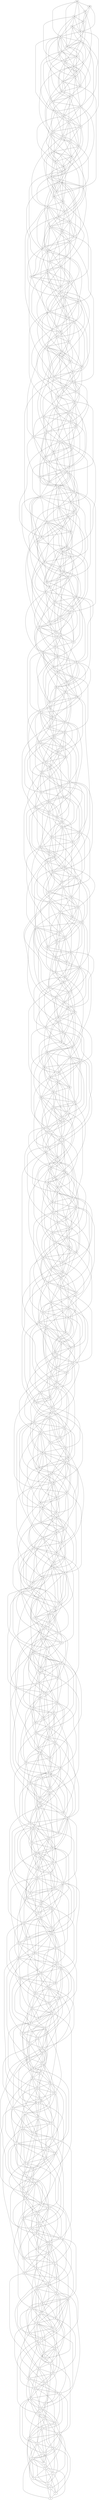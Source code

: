 graph X {
1 -- 0;
2 -- 0;
2 -- 1;
3 -- 2;
3 -- 0;
3 -- 1;
4 -- 2;
4 -- 3;
5 -- 1;
5 -- 4;
5 -- 3;
5 -- 2;
6 -- 5;
6 -- 3;
6 -- 4;
6 -- 1;
6 -- 0;
7 -- 6;
7 -- 5;
8 -- 6;
8 -- 0;
8 -- 7;
8 -- 2;
8 -- 3;
8 -- 4;
9 -- 5;
9 -- 8;
9 -- 7;
9 -- 6;
10 -- 9;
10 -- 2;
10 -- 3;
10 -- 8;
10 -- 5;
11 -- 9;
11 -- 4;
11 -- 10;
11 -- 7;
11 -- 8;
12 -- 11;
12 -- 8;
12 -- 6;
12 -- 4;
12 -- 7;
13 -- 10;
13 -- 11;
13 -- 12;
13 -- 9;
13 -- 5;
13 -- 6;
13 -- 8;
14 -- 9;
14 -- 12;
14 -- 7;
14 -- 13;
14 -- 11;
15 -- 10;
15 -- 12;
15 -- 13;
15 -- 14;
16 -- 12;
16 -- 14;
16 -- 10;
16 -- 15;
16 -- 1;
17 -- 11;
17 -- 15;
17 -- 10;
17 -- 14;
17 -- 16;
18 -- 12;
18 -- 15;
18 -- 16;
18 -- 13;
18 -- 17;
19 -- 18;
19 -- 16;
19 -- 17;
20 -- 11;
20 -- 9;
20 -- 19;
20 -- 16;
20 -- 17;
20 -- 18;
20 -- 14;
21 -- 15;
21 -- 14;
21 -- 20;
21 -- 19;
21 -- 13;
22 -- 20;
22 -- 18;
22 -- 21;
22 -- 15;
23 -- 16;
23 -- 21;
23 -- 22;
23 -- 20;
23 -- 17;
24 -- 23;
24 -- 21;
24 -- 20;
24 -- 22;
24 -- 18;
25 -- 22;
25 -- 24;
25 -- 23;
25 -- 19;
26 -- 20;
26 -- 23;
26 -- 24;
26 -- 22;
26 -- 25;
26 -- 19;
27 -- 19;
27 -- 25;
27 -- 26;
27 -- 13;
28 -- 27;
29 -- 26;
29 -- 24;
29 -- 27;
29 -- 28;
29 -- 25;
30 -- 29;
30 -- 26;
30 -- 27;
30 -- 28;
30 -- 21;
30 -- 25;
31 -- 24;
31 -- 29;
31 -- 22;
31 -- 30;
31 -- 28;
32 -- 17;
32 -- 31;
32 -- 30;
32 -- 29;
33 -- 32;
33 -- 23;
33 -- 31;
34 -- 33;
34 -- 30;
35 -- 31;
35 -- 28;
35 -- 29;
35 -- 32;
35 -- 33;
35 -- 21;
35 -- 23;
35 -- 24;
35 -- 34;
36 -- 30;
36 -- 35;
36 -- 25;
36 -- 27;
37 -- 36;
37 -- 30;
37 -- 34;
37 -- 31;
37 -- 35;
37 -- 26;
38 -- 36;
38 -- 37;
38 -- 32;
38 -- 33;
38 -- 35;
38 -- 34;
39 -- 34;
39 -- 38;
39 -- 36;
39 -- 37;
39 -- 33;
40 -- 38;
40 -- 32;
40 -- 28;
40 -- 39;
40 -- 36;
40 -- 35;
40 -- 34;
41 -- 40;
41 -- 39;
41 -- 32;
41 -- 36;
41 -- 18;
41 -- 31;
41 -- 37;
42 -- 39;
42 -- 33;
42 -- 38;
42 -- 41;
42 -- 35;
42 -- 37;
43 -- 42;
43 -- 37;
43 -- 39;
43 -- 27;
43 -- 41;
43 -- 40;
44 -- 29;
44 -- 43;
44 -- 41;
45 -- 26;
45 -- 44;
45 -- 43;
45 -- 39;
46 -- 44;
46 -- 43;
46 -- 45;
46 -- 42;
46 -- 38;
46 -- 41;
47 -- 44;
47 -- 43;
47 -- 40;
47 -- 46;
47 -- 41;
48 -- 45;
48 -- 46;
48 -- 47;
49 -- 42;
49 -- 48;
49 -- 43;
49 -- 45;
49 -- 47;
50 -- 46;
50 -- 49;
50 -- 48;
51 -- 47;
51 -- 44;
51 -- 49;
51 -- 50;
51 -- 42;
51 -- 45;
51 -- 40;
52 -- 50;
52 -- 42;
52 -- 44;
52 -- 40;
52 -- 51;
53 -- 52;
53 -- 46;
53 -- 51;
53 -- 50;
54 -- 52;
54 -- 53;
54 -- 38;
54 -- 50;
55 -- 49;
55 -- 46;
55 -- 51;
55 -- 53;
55 -- 54;
56 -- 55;
56 -- 51;
56 -- 47;
56 -- 45;
56 -- 48;
57 -- 53;
57 -- 52;
57 -- 49;
57 -- 55;
57 -- 56;
57 -- 54;
58 -- 56;
58 -- 50;
58 -- 51;
58 -- 57;
58 -- 55;
58 -- 53;
59 -- 49;
59 -- 57;
59 -- 48;
59 -- 56;
59 -- 52;
59 -- 58;
60 -- 56;
60 -- 57;
60 -- 59;
60 -- 58;
60 -- 53;
60 -- 55;
61 -- 59;
61 -- 56;
61 -- 60;
62 -- 60;
62 -- 57;
62 -- 61;
63 -- 60;
63 -- 62;
63 -- 61;
63 -- 58;
63 -- 54;
63 -- 59;
64 -- 54;
64 -- 59;
64 -- 61;
64 -- 62;
64 -- 58;
64 -- 63;
65 -- 64;
65 -- 60;
65 -- 63;
65 -- 62;
66 -- 61;
66 -- 64;
66 -- 65;
67 -- 65;
67 -- 60;
67 -- 47;
67 -- 66;
68 -- 66;
68 -- 55;
68 -- 64;
68 -- 67;
69 -- 63;
69 -- 65;
69 -- 68;
69 -- 66;
69 -- 54;
70 -- 68;
70 -- 69;
70 -- 64;
70 -- 67;
71 -- 65;
71 -- 70;
71 -- 69;
71 -- 68;
71 -- 66;
71 -- 64;
71 -- 62;
72 -- 58;
72 -- 71;
72 -- 68;
72 -- 52;
72 -- 70;
73 -- 72;
73 -- 67;
74 -- 72;
74 -- 66;
74 -- 48;
74 -- 73;
74 -- 71;
74 -- 69;
74 -- 67;
75 -- 74;
75 -- 69;
75 -- 73;
75 -- 72;
76 -- 57;
76 -- 62;
76 -- 74;
76 -- 65;
76 -- 73;
76 -- 75;
76 -- 70;
77 -- 67;
77 -- 71;
77 -- 74;
77 -- 76;
77 -- 73;
77 -- 68;
78 -- 71;
78 -- 61;
78 -- 77;
78 -- 74;
78 -- 73;
79 -- 78;
79 -- 76;
79 -- 59;
80 -- 78;
80 -- 72;
80 -- 76;
80 -- 77;
80 -- 75;
80 -- 79;
81 -- 79;
81 -- 70;
81 -- 80;
81 -- 77;
81 -- 75;
82 -- 78;
82 -- 75;
82 -- 80;
82 -- 74;
82 -- 81;
82 -- 76;
83 -- 82;
83 -- 69;
83 -- 77;
83 -- 79;
83 -- 72;
83 -- 81;
84 -- 71;
84 -- 77;
84 -- 82;
84 -- 83;
84 -- 80;
84 -- 81;
84 -- 79;
85 -- 83;
85 -- 80;
85 -- 82;
85 -- 84;
86 -- 84;
86 -- 85;
86 -- 76;
86 -- 83;
86 -- 70;
87 -- 84;
87 -- 85;
87 -- 81;
87 -- 86;
87 -- 83;
88 -- 84;
88 -- 79;
88 -- 63;
88 -- 86;
88 -- 87;
89 -- 86;
89 -- 88;
89 -- 87;
89 -- 85;
89 -- 78;
90 -- 88;
90 -- 89;
90 -- 82;
90 -- 78;
90 -- 87;
91 -- 90;
91 -- 88;
91 -- 87;
91 -- 84;
92 -- 90;
92 -- 89;
92 -- 75;
92 -- 91;
93 -- 86;
93 -- 92;
93 -- 91;
93 -- 85;
94 -- 93;
94 -- 92;
94 -- 81;
94 -- 90;
94 -- 89;
94 -- 91;
94 -- 87;
94 -- 86;
95 -- 85;
95 -- 88;
95 -- 82;
95 -- 93;
95 -- 94;
96 -- 95;
97 -- 91;
97 -- 63;
97 -- 83;
97 -- 95;
97 -- 94;
97 -- 90;
97 -- 96;
98 -- 95;
98 -- 93;
98 -- 97;
98 -- 94;
98 -- 96;
98 -- 91;
99 -- 97;
99 -- 98;
99 -- 89;
100 -- 92;
100 -- 97;
100 -- 96;
100 -- 99;
101 -- 98;
101 -- 99;
101 -- 92;
101 -- 100;
101 -- 97;
102 -- 94;
102 -- 95;
102 -- 100;
102 -- 99;
102 -- 89;
102 -- 101;
102 -- 90;
103 -- 102;
103 -- 100;
103 -- 98;
104 -- 94;
104 -- 96;
104 -- 103;
104 -- 98;
104 -- 102;
104 -- 101;
105 -- 98;
105 -- 95;
105 -- 103;
105 -- 104;
105 -- 97;
105 -- 102;
106 -- 93;
106 -- 100;
106 -- 92;
106 -- 105;
106 -- 99;
106 -- 103;
107 -- 101;
107 -- 105;
107 -- 103;
107 -- 106;
107 -- 100;
108 -- 99;
108 -- 104;
108 -- 88;
108 -- 107;
108 -- 80;
108 -- 105;
109 -- 106;
109 -- 101;
109 -- 93;
109 -- 108;
109 -- 102;
109 -- 107;
110 -- 104;
110 -- 107;
110 -- 96;
110 -- 102;
110 -- 109;
111 -- 108;
111 -- 106;
111 -- 109;
111 -- 104;
111 -- 110;
112 -- 105;
112 -- 111;
112 -- 108;
113 -- 106;
113 -- 107;
113 -- 110;
113 -- 105;
113 -- 109;
113 -- 112;
113 -- 108;
114 -- 110;
114 -- 113;
115 -- 111;
115 -- 114;
115 -- 112;
115 -- 109;
115 -- 104;
115 -- 108;
116 -- 113;
116 -- 115;
116 -- 101;
116 -- 109;
116 -- 112;
116 -- 114;
116 -- 110;
117 -- 115;
117 -- 116;
118 -- 113;
118 -- 116;
118 -- 106;
118 -- 107;
118 -- 117;
118 -- 114;
119 -- 116;
119 -- 115;
119 -- 118;
119 -- 117;
119 -- 114;
120 -- 115;
120 -- 118;
120 -- 111;
120 -- 116;
120 -- 119;
121 -- 120;
121 -- 117;
122 -- 110;
122 -- 119;
122 -- 121;
122 -- 120;
123 -- 122;
123 -- 111;
123 -- 103;
123 -- 118;
123 -- 119;
123 -- 121;
123 -- 113;
123 -- 116;
124 -- 121;
124 -- 122;
124 -- 112;
124 -- 119;
124 -- 111;
124 -- 120;
124 -- 113;
124 -- 123;
125 -- 123;
125 -- 112;
125 -- 124;
125 -- 122;
126 -- 117;
126 -- 125;
126 -- 119;
126 -- 124;
127 -- 124;
127 -- 122;
127 -- 126;
127 -- 125;
128 -- 126;
128 -- 120;
128 -- 125;
128 -- 118;
128 -- 127;
129 -- 122;
129 -- 123;
129 -- 115;
129 -- 120;
129 -- 128;
129 -- 124;
129 -- 126;
130 -- 123;
130 -- 128;
130 -- 129;
130 -- 127;
130 -- 117;
131 -- 130;
131 -- 129;
131 -- 126;
131 -- 128;
132 -- 126;
132 -- 125;
132 -- 130;
132 -- 131;
132 -- 129;
132 -- 128;
133 -- 114;
133 -- 132;
134 -- 128;
134 -- 127;
134 -- 131;
134 -- 132;
134 -- 133;
134 -- 121;
134 -- 129;
134 -- 124;
135 -- 131;
135 -- 121;
135 -- 130;
135 -- 133;
135 -- 134;
135 -- 125;
136 -- 132;
136 -- 134;
136 -- 130;
136 -- 135;
136 -- 123;
136 -- 133;
136 -- 129;
136 -- 127;
137 -- 136;
138 -- 135;
138 -- 118;
138 -- 134;
138 -- 131;
138 -- 137;
139 -- 132;
139 -- 127;
139 -- 135;
139 -- 138;
139 -- 136;
140 -- 137;
140 -- 139;
140 -- 138;
141 -- 130;
141 -- 139;
141 -- 138;
141 -- 140;
141 -- 133;
141 -- 134;
142 -- 141;
142 -- 139;
142 -- 140;
142 -- 137;
143 -- 141;
143 -- 140;
143 -- 135;
143 -- 142;
143 -- 134;
143 -- 139;
144 -- 140;
144 -- 143;
144 -- 141;
145 -- 136;
145 -- 144;
145 -- 137;
145 -- 133;
145 -- 132;
145 -- 142;
145 -- 143;
145 -- 138;
146 -- 145;
146 -- 136;
146 -- 138;
146 -- 144;
146 -- 142;
147 -- 135;
147 -- 146;
147 -- 143;
147 -- 131;
148 -- 147;
148 -- 145;
148 -- 142;
149 -- 147;
149 -- 139;
149 -- 143;
149 -- 142;
149 -- 145;
149 -- 148;
149 -- 146;
150 -- 148;
150 -- 147;
150 -- 144;
150 -- 149;
151 -- 144;
151 -- 136;
151 -- 146;
151 -- 150;
151 -- 148;
151 -- 145;
152 -- 151;
152 -- 141;
152 -- 150;
152 -- 149;
152 -- 148;
153 -- 144;
153 -- 150;
153 -- 149;
153 -- 151;
153 -- 152;
154 -- 149;
154 -- 153;
154 -- 137;
154 -- 151;
154 -- 152;
154 -- 150;
155 -- 153;
155 -- 147;
155 -- 154;
156 -- 155;
156 -- 154;
156 -- 153;
156 -- 152;
157 -- 146;
157 -- 156;
157 -- 152;
157 -- 151;
157 -- 155;
158 -- 147;
158 -- 155;
158 -- 157;
158 -- 156;
158 -- 153;
159 -- 153;
159 -- 157;
159 -- 156;
159 -- 158;
159 -- 146;
159 -- 152;
159 -- 151;
160 -- 159;
160 -- 155;
160 -- 156;
160 -- 158;
160 -- 149;
161 -- 156;
161 -- 159;
161 -- 154;
161 -- 158;
161 -- 160;
162 -- 160;
162 -- 157;
162 -- 140;
162 -- 161;
162 -- 150;
163 -- 157;
163 -- 161;
163 -- 160;
163 -- 162;
163 -- 143;
164 -- 141;
164 -- 159;
164 -- 163;
164 -- 160;
165 -- 158;
165 -- 163;
165 -- 164;
166 -- 164;
166 -- 165;
166 -- 159;
166 -- 155;
167 -- 166;
167 -- 157;
167 -- 148;
167 -- 165;
167 -- 164;
167 -- 163;
167 -- 154;
168 -- 164;
168 -- 161;
168 -- 159;
168 -- 165;
168 -- 166;
168 -- 167;
168 -- 160;
169 -- 145;
169 -- 161;
169 -- 167;
169 -- 163;
169 -- 166;
169 -- 168;
169 -- 158;
170 -- 167;
170 -- 168;
170 -- 169;
170 -- 166;
171 -- 170;
171 -- 168;
172 -- 168;
172 -- 169;
172 -- 170;
172 -- 167;
172 -- 154;
172 -- 171;
172 -- 163;
172 -- 162;
172 -- 165;
173 -- 164;
173 -- 172;
173 -- 167;
173 -- 170;
174 -- 165;
174 -- 170;
174 -- 172;
174 -- 171;
174 -- 162;
174 -- 173;
175 -- 174;
175 -- 173;
175 -- 169;
176 -- 175;
176 -- 174;
176 -- 172;
177 -- 171;
177 -- 162;
177 -- 174;
177 -- 173;
177 -- 176;
177 -- 169;
177 -- 175;
178 -- 177;
178 -- 172;
178 -- 176;
178 -- 175;
178 -- 174;
179 -- 177;
179 -- 178;
179 -- 173;
180 -- 177;
180 -- 173;
180 -- 169;
180 -- 176;
180 -- 179;
181 -- 174;
181 -- 178;
181 -- 176;
181 -- 171;
181 -- 162;
181 -- 180;
182 -- 177;
182 -- 181;
182 -- 175;
182 -- 179;
182 -- 180;
182 -- 170;
182 -- 168;
182 -- 178;
183 -- 182;
183 -- 181;
184 -- 180;
184 -- 183;
184 -- 176;
184 -- 182;
184 -- 166;
185 -- 171;
185 -- 178;
185 -- 179;
185 -- 184;
185 -- 183;
185 -- 180;
186 -- 179;
186 -- 185;
186 -- 181;
186 -- 175;
186 -- 183;
187 -- 185;
187 -- 186;
187 -- 178;
187 -- 172;
188 -- 179;
188 -- 186;
188 -- 184;
188 -- 177;
188 -- 161;
188 -- 187;
189 -- 185;
189 -- 184;
189 -- 187;
189 -- 188;
190 -- 187;
190 -- 180;
190 -- 182;
190 -- 184;
190 -- 188;
190 -- 181;
190 -- 189;
191 -- 189;
191 -- 187;
191 -- 190;
191 -- 188;
192 -- 190;
192 -- 189;
192 -- 182;
192 -- 183;
192 -- 191;
192 -- 187;
192 -- 186;
193 -- 188;
193 -- 181;
193 -- 192;
193 -- 189;
193 -- 182;
194 -- 193;
194 -- 188;
194 -- 191;
194 -- 186;
194 -- 192;
195 -- 193;
195 -- 190;
195 -- 191;
195 -- 194;
195 -- 183;
196 -- 185;
196 -- 195;
196 -- 194;
196 -- 190;
196 -- 191;
196 -- 193;
197 -- 194;
197 -- 192;
197 -- 195;
197 -- 196;
198 -- 197;
198 -- 195;
198 -- 196;
198 -- 190;
198 -- 194;
199 -- 198;
199 -- 196;
199 -- 184;
199 -- 195;
200 -- 198;
200 -- 199;
200 -- 196;
200 -- 197;
201 -- 193;
201 -- 200;
201 -- 199;
201 -- 196;
201 -- 185;
202 -- 192;
202 -- 199;
202 -- 186;
202 -- 201;
203 -- 202;
203 -- 200;
203 -- 193;
203 -- 198;
203 -- 199;
203 -- 197;
204 -- 203;
204 -- 191;
204 -- 200;
205 -- 201;
205 -- 197;
205 -- 195;
205 -- 204;
205 -- 202;
205 -- 203;
205 -- 199;
206 -- 198;
206 -- 205;
207 -- 204;
207 -- 197;
207 -- 206;
207 -- 203;
207 -- 194;
207 -- 205;
207 -- 201;
208 -- 205;
208 -- 207;
208 -- 204;
208 -- 206;
208 -- 201;
209 -- 203;
209 -- 200;
209 -- 206;
209 -- 204;
209 -- 207;
209 -- 202;
209 -- 208;
210 -- 205;
210 -- 209;
210 -- 208;
210 -- 207;
210 -- 189;
211 -- 209;
211 -- 210;
211 -- 207;
211 -- 202;
212 -- 210;
212 -- 211;
213 -- 212;
213 -- 205;
213 -- 211;
213 -- 206;
213 -- 200;
213 -- 198;
213 -- 209;
214 -- 210;
214 -- 212;
214 -- 207;
214 -- 211;
214 -- 208;
214 -- 213;
215 -- 192;
215 -- 214;
215 -- 203;
215 -- 209;
215 -- 213;
215 -- 211;
215 -- 201;
216 -- 214;
216 -- 211;
216 -- 208;
216 -- 213;
216 -- 210;
216 -- 212;
216 -- 206;
216 -- 215;
217 -- 204;
217 -- 216;
217 -- 213;
217 -- 208;
217 -- 215;
217 -- 212;
218 -- 217;
218 -- 210;
218 -- 214;
218 -- 215;
218 -- 216;
219 -- 217;
219 -- 218;
220 -- 215;
220 -- 217;
220 -- 218;
220 -- 219;
220 -- 209;
221 -- 218;
221 -- 202;
221 -- 216;
221 -- 219;
221 -- 220;
221 -- 217;
222 -- 217;
222 -- 220;
222 -- 219;
222 -- 214;
222 -- 221;
223 -- 221;
223 -- 222;
223 -- 220;
223 -- 214;
223 -- 212;
224 -- 220;
224 -- 223;
224 -- 215;
224 -- 222;
224 -- 221;
225 -- 224;
225 -- 223;
225 -- 222;
225 -- 218;
226 -- 224;
226 -- 213;
226 -- 223;
226 -- 225;
227 -- 226;
227 -- 216;
227 -- 225;
227 -- 224;
227 -- 222;
228 -- 216;
228 -- 227;
228 -- 226;
228 -- 224;
229 -- 228;
229 -- 221;
229 -- 220;
229 -- 226;
229 -- 227;
230 -- 229;
230 -- 225;
230 -- 228;
231 -- 230;
231 -- 218;
231 -- 223;
231 -- 228;
231 -- 229;
232 -- 228;
232 -- 231;
232 -- 230;
232 -- 229;
232 -- 227;
233 -- 226;
233 -- 232;
234 -- 229;
234 -- 232;
234 -- 222;
234 -- 233;
234 -- 226;
234 -- 223;
234 -- 225;
234 -- 231;
235 -- 234;
235 -- 232;
235 -- 228;
235 -- 219;
235 -- 221;
236 -- 231;
236 -- 235;
236 -- 233;
236 -- 225;
237 -- 236;
237 -- 230;
237 -- 235;
237 -- 234;
238 -- 227;
238 -- 232;
238 -- 236;
238 -- 235;
238 -- 237;
238 -- 230;
238 -- 234;
238 -- 233;
238 -- 229;
239 -- 234;
239 -- 233;
239 -- 237;
239 -- 232;
239 -- 236;
239 -- 235;
239 -- 238;
240 -- 237;
240 -- 238;
240 -- 230;
240 -- 239;
240 -- 231;
241 -- 236;
241 -- 238;
241 -- 240;
242 -- 239;
242 -- 241;
242 -- 233;
242 -- 240;
242 -- 227;
243 -- 235;
243 -- 239;
243 -- 219;
243 -- 242;
243 -- 241;
244 -- 242;
244 -- 239;
244 -- 240;
244 -- 241;
244 -- 243;
245 -- 244;
245 -- 241;
245 -- 243;
245 -- 231;
246 -- 224;
246 -- 237;
246 -- 245;
246 -- 243;
246 -- 240;
246 -- 244;
247 -- 245;
247 -- 246;
247 -- 240;
248 -- 242;
248 -- 244;
248 -- 247;
248 -- 243;
248 -- 238;
248 -- 237;
249 -- 247;
249 -- 242;
249 -- 236;
249 -- 248;
250 -- 244;
250 -- 249;
250 -- 245;
250 -- 246;
251 -- 248;
251 -- 245;
251 -- 239;
251 -- 250;
251 -- 247;
251 -- 249;
252 -- 249;
252 -- 250;
252 -- 247;
252 -- 248;
252 -- 238;
252 -- 251;
253 -- 245;
253 -- 251;
253 -- 246;
253 -- 247;
253 -- 252;
254 -- 252;
254 -- 251;
254 -- 249;
254 -- 253;
254 -- 250;
255 -- 246;
255 -- 250;
255 -- 254;
255 -- 253;
256 -- 255;
256 -- 254;
256 -- 252;
256 -- 242;
257 -- 253;
257 -- 250;
257 -- 254;
257 -- 256;
257 -- 255;
257 -- 248;
257 -- 243;
258 -- 254;
258 -- 256;
258 -- 255;
258 -- 257;
258 -- 249;
258 -- 244;
258 -- 241;
259 -- 257;
259 -- 258;
259 -- 251;
260 -- 256;
260 -- 259;
260 -- 246;
260 -- 252;
260 -- 258;
261 -- 259;
261 -- 255;
261 -- 260;
261 -- 258;
261 -- 252;
261 -- 256;
261 -- 257;
262 -- 261;
262 -- 259;
262 -- 260;
263 -- 256;
263 -- 251;
263 -- 259;
263 -- 262;
263 -- 261;
264 -- 263;
264 -- 254;
264 -- 257;
264 -- 262;
264 -- 260;
265 -- 261;
265 -- 258;
265 -- 263;
265 -- 253;
265 -- 260;
265 -- 262;
265 -- 264;
266 -- 263;
266 -- 262;
266 -- 264;
266 -- 261;
266 -- 265;
266 -- 248;
267 -- 253;
267 -- 259;
267 -- 264;
267 -- 262;
267 -- 265;
267 -- 260;
267 -- 266;
268 -- 266;
268 -- 264;
268 -- 267;
268 -- 265;
269 -- 265;
269 -- 268;
269 -- 261;
269 -- 234;
269 -- 266;
269 -- 267;
270 -- 268;
270 -- 255;
270 -- 269;
270 -- 267;
271 -- 258;
271 -- 270;
271 -- 267;
271 -- 265;
271 -- 269;
272 -- 268;
272 -- 271;
272 -- 270;
272 -- 263;
272 -- 266;
273 -- 263;
273 -- 272;
273 -- 270;
273 -- 269;
273 -- 271;
274 -- 268;
274 -- 273;
274 -- 269;
274 -- 266;
274 -- 271;
275 -- 269;
275 -- 272;
275 -- 274;
276 -- 274;
276 -- 275;
276 -- 272;
276 -- 268;
277 -- 276;
277 -- 257;
277 -- 273;
277 -- 267;
278 -- 272;
278 -- 270;
278 -- 274;
278 -- 277;
278 -- 276;
278 -- 275;
279 -- 278;
279 -- 273;
279 -- 271;
279 -- 264;
279 -- 277;
280 -- 270;
280 -- 278;
280 -- 275;
280 -- 276;
280 -- 274;
280 -- 279;
281 -- 277;
281 -- 279;
281 -- 278;
281 -- 273;
281 -- 280;
282 -- 281;
282 -- 279;
282 -- 277;
283 -- 275;
283 -- 277;
283 -- 282;
283 -- 278;
283 -- 281;
283 -- 280;
283 -- 276;
284 -- 283;
284 -- 282;
284 -- 281;
284 -- 273;
284 -- 280;
285 -- 283;
285 -- 284;
285 -- 282;
286 -- 284;
286 -- 283;
286 -- 285;
286 -- 280;
286 -- 281;
287 -- 284;
287 -- 283;
287 -- 279;
287 -- 286;
287 -- 285;
287 -- 278;
288 -- 271;
288 -- 285;
288 -- 275;
288 -- 287;
288 -- 276;
288 -- 282;
288 -- 284;
288 -- 279;
289 -- 280;
289 -- 288;
289 -- 283;
289 -- 282;
289 -- 274;
289 -- 286;
289 -- 284;
290 -- 288;
290 -- 285;
290 -- 287;
290 -- 289;
290 -- 286;
291 -- 286;
291 -- 290;
291 -- 288;
292 -- 288;
292 -- 289;
292 -- 291;
292 -- 286;
293 -- 287;
293 -- 290;
293 -- 292;
293 -- 289;
293 -- 272;
293 -- 291;
294 -- 289;
294 -- 292;
294 -- 285;
294 -- 293;
294 -- 291;
295 -- 292;
295 -- 293;
295 -- 294;
295 -- 291;
295 -- 287;
296 -- 293;
296 -- 295;
296 -- 292;
296 -- 294;
296 -- 287;
297 -- 291;
297 -- 296;
297 -- 288;
297 -- 290;
297 -- 295;
298 -- 295;
298 -- 296;
298 -- 297;
298 -- 289;
298 -- 293;
299 -- 296;
299 -- 297;
299 -- 298;
299 -- 294;
300 -- 298;
300 -- 292;
300 -- 299;
300 -- 295;
300 -- 296;
301 -- 298;
301 -- 299;
301 -- 297;
301 -- 300;
302 -- 299;
302 -- 296;
302 -- 294;
302 -- 301;
302 -- 293;
303 -- 301;
303 -- 281;
303 -- 300;
303 -- 297;
303 -- 302;
304 -- 294;
304 -- 299;
304 -- 290;
304 -- 303;
305 -- 303;
305 -- 304;
305 -- 301;
305 -- 302;
306 -- 304;
306 -- 301;
306 -- 303;
306 -- 300;
306 -- 299;
306 -- 290;
306 -- 298;
306 -- 305;
307 -- 304;
307 -- 306;
308 -- 303;
308 -- 305;
308 -- 306;
308 -- 307;
308 -- 304;
309 -- 306;
309 -- 298;
309 -- 308;
309 -- 307;
309 -- 303;
309 -- 302;
310 -- 308;
310 -- 309;
310 -- 305;
311 -- 308;
311 -- 307;
311 -- 302;
311 -- 310;
312 -- 311;
312 -- 310;
312 -- 305;
312 -- 307;
312 -- 309;
313 -- 308;
313 -- 312;
313 -- 300;
313 -- 311;
314 -- 300;
314 -- 309;
314 -- 307;
314 -- 295;
314 -- 310;
314 -- 305;
314 -- 313;
314 -- 308;
314 -- 312;
315 -- 311;
315 -- 301;
315 -- 306;
315 -- 309;
315 -- 314;
315 -- 312;
316 -- 313;
316 -- 315;
317 -- 313;
317 -- 316;
317 -- 310;
317 -- 315;
317 -- 311;
317 -- 304;
317 -- 314;
317 -- 309;
318 -- 312;
318 -- 317;
318 -- 316;
318 -- 315;
319 -- 318;
319 -- 302;
319 -- 317;
319 -- 297;
319 -- 311;
319 -- 312;
320 -- 313;
320 -- 318;
320 -- 317;
320 -- 316;
320 -- 319;
320 -- 315;
321 -- 318;
321 -- 314;
321 -- 320;
321 -- 319;
322 -- 317;
322 -- 316;
322 -- 320;
322 -- 321;
322 -- 319;
323 -- 322;
323 -- 310;
323 -- 321;
324 -- 315;
324 -- 323;
324 -- 306;
324 -- 322;
324 -- 318;
324 -- 320;
325 -- 324;
325 -- 323;
325 -- 321;
325 -- 316;
325 -- 317;
326 -- 320;
326 -- 325;
326 -- 323;
326 -- 324;
326 -- 318;
326 -- 314;
327 -- 326;
327 -- 322;
327 -- 319;
327 -- 325;
328 -- 324;
328 -- 327;
328 -- 314;
328 -- 326;
328 -- 321;
329 -- 325;
329 -- 328;
329 -- 326;
329 -- 327;
330 -- 313;
330 -- 328;
330 -- 319;
330 -- 327;
330 -- 329;
330 -- 320;
331 -- 330;
331 -- 322;
331 -- 323;
332 -- 331;
332 -- 324;
332 -- 328;
332 -- 329;
332 -- 330;
333 -- 329;
333 -- 332;
333 -- 322;
333 -- 324;
333 -- 325;
333 -- 331;
334 -- 326;
334 -- 332;
334 -- 327;
334 -- 328;
334 -- 333;
335 -- 331;
335 -- 333;
335 -- 328;
335 -- 334;
335 -- 330;
336 -- 335;
336 -- 332;
336 -- 334;
336 -- 331;
337 -- 336;
337 -- 330;
337 -- 332;
338 -- 330;
338 -- 336;
338 -- 327;
338 -- 337;
338 -- 329;
338 -- 335;
339 -- 329;
339 -- 338;
339 -- 335;
339 -- 337;
339 -- 323;
339 -- 334;
339 -- 336;
340 -- 338;
340 -- 335;
340 -- 339;
340 -- 336;
340 -- 334;
340 -- 333;
341 -- 339;
341 -- 338;
341 -- 340;
342 -- 333;
342 -- 337;
342 -- 341;
342 -- 340;
342 -- 331;
343 -- 325;
343 -- 333;
343 -- 341;
343 -- 342;
343 -- 340;
343 -- 336;
343 -- 339;
343 -- 334;
344 -- 342;
344 -- 339;
344 -- 321;
344 -- 343;
345 -- 341;
345 -- 338;
345 -- 344;
345 -- 342;
345 -- 332;
345 -- 339;
346 -- 345;
346 -- 344;
346 -- 340;
346 -- 335;
347 -- 344;
347 -- 337;
347 -- 346;
347 -- 345;
347 -- 342;
348 -- 345;
348 -- 344;
348 -- 347;
348 -- 343;
349 -- 347;
349 -- 346;
349 -- 342;
349 -- 348;
350 -- 349;
350 -- 347;
350 -- 348;
350 -- 346;
350 -- 343;
351 -- 341;
351 -- 350;
351 -- 343;
351 -- 347;
351 -- 348;
351 -- 345;
351 -- 349;
352 -- 346;
352 -- 345;
352 -- 340;
352 -- 350;
352 -- 341;
352 -- 351;
352 -- 349;
353 -- 343;
353 -- 348;
353 -- 352;
353 -- 349;
353 -- 350;
353 -- 351;
354 -- 351;
354 -- 338;
354 -- 352;
354 -- 353;
355 -- 352;
355 -- 350;
355 -- 354;
355 -- 337;
355 -- 353;
355 -- 348;
356 -- 352;
356 -- 355;
356 -- 354;
356 -- 347;
357 -- 356;
357 -- 354;
357 -- 353;
357 -- 350;
357 -- 351;
357 -- 355;
357 -- 344;
358 -- 354;
358 -- 356;
358 -- 355;
358 -- 357;
358 -- 352;
358 -- 346;
359 -- 358;
359 -- 357;
360 -- 358;
360 -- 326;
360 -- 349;
360 -- 359;
360 -- 356;
361 -- 354;
361 -- 355;
361 -- 358;
361 -- 360;
361 -- 353;
361 -- 359;
362 -- 358;
362 -- 359;
362 -- 355;
362 -- 356;
362 -- 361;
363 -- 361;
363 -- 360;
363 -- 362;
364 -- 363;
364 -- 360;
364 -- 353;
364 -- 357;
364 -- 361;
365 -- 358;
365 -- 363;
365 -- 362;
365 -- 364;
365 -- 360;
366 -- 364;
366 -- 361;
366 -- 365;
366 -- 356;
367 -- 366;
367 -- 360;
367 -- 363;
367 -- 362;
367 -- 365;
367 -- 364;
367 -- 361;
368 -- 357;
368 -- 363;
368 -- 367;
368 -- 365;
368 -- 359;
369 -- 367;
369 -- 366;
369 -- 368;
369 -- 357;
369 -- 359;
369 -- 365;
369 -- 362;
369 -- 363;
370 -- 366;
370 -- 369;
370 -- 364;
370 -- 368;
371 -- 370;
371 -- 365;
372 -- 364;
372 -- 371;
372 -- 369;
372 -- 370;
373 -- 351;
373 -- 368;
373 -- 367;
373 -- 371;
373 -- 372;
374 -- 366;
374 -- 372;
374 -- 370;
374 -- 368;
374 -- 369;
374 -- 373;
375 -- 370;
375 -- 374;
375 -- 373;
376 -- 374;
376 -- 371;
376 -- 370;
376 -- 375;
377 -- 371;
377 -- 374;
377 -- 372;
377 -- 375;
377 -- 376;
378 -- 372;
378 -- 377;
378 -- 373;
378 -- 376;
379 -- 375;
379 -- 373;
379 -- 378;
379 -- 369;
379 -- 377;
380 -- 378;
380 -- 367;
380 -- 371;
380 -- 376;
380 -- 368;
380 -- 379;
380 -- 362;
381 -- 372;
381 -- 369;
381 -- 377;
381 -- 375;
381 -- 380;
381 -- 379;
382 -- 379;
382 -- 378;
382 -- 381;
383 -- 381;
383 -- 382;
383 -- 380;
384 -- 382;
384 -- 379;
384 -- 366;
384 -- 380;
384 -- 367;
384 -- 383;
385 -- 378;
385 -- 384;
385 -- 374;
385 -- 379;
385 -- 380;
386 -- 382;
386 -- 385;
386 -- 384;
386 -- 376;
387 -- 386;
387 -- 373;
387 -- 381;
387 -- 383;
387 -- 385;
388 -- 380;
388 -- 381;
388 -- 387;
388 -- 386;
389 -- 378;
389 -- 388;
389 -- 381;
389 -- 386;
389 -- 385;
390 -- 384;
390 -- 388;
390 -- 389;
390 -- 382;
390 -- 377;
390 -- 385;
390 -- 383;
390 -- 387;
391 -- 390;
391 -- 384;
391 -- 383;
391 -- 387;
392 -- 376;
392 -- 388;
392 -- 391;
393 -- 392;
393 -- 389;
393 -- 388;
393 -- 390;
394 -- 375;
394 -- 389;
394 -- 391;
394 -- 393;
395 -- 386;
395 -- 391;
395 -- 382;
395 -- 392;
395 -- 393;
395 -- 389;
395 -- 387;
395 -- 390;
395 -- 394;
396 -- 395;
396 -- 394;
396 -- 383;
396 -- 393;
396 -- 392;
397 -- 393;
397 -- 396;
397 -- 394;
397 -- 386;
397 -- 395;
398 -- 390;
398 -- 391;
398 -- 374;
398 -- 393;
398 -- 396;
398 -- 394;
398 -- 397;
399 -- 397;
399 -- 396;
399 -- 398;
399 -- 390;
399 -- 388;
400 -- 399;
400 -- 385;
400 -- 387;
400 -- 395;
400 -- 392;
400 -- 398;
400 -- 391;
401 -- 398;
401 -- 396;
401 -- 384;
401 -- 377;
401 -- 397;
401 -- 400;
402 -- 394;
402 -- 398;
402 -- 400;
402 -- 399;
402 -- 396;
402 -- 401;
403 -- 400;
403 -- 402;
404 -- 402;
404 -- 403;
404 -- 400;
404 -- 401;
405 -- 404;
405 -- 397;
405 -- 395;
405 -- 403;
405 -- 402;
405 -- 399;
405 -- 401;
406 -- 405;
406 -- 404;
406 -- 403;
406 -- 402;
407 -- 399;
407 -- 403;
407 -- 400;
407 -- 406;
408 -- 404;
408 -- 401;
408 -- 407;
408 -- 403;
409 -- 407;
409 -- 397;
409 -- 405;
409 -- 408;
410 -- 406;
410 -- 402;
410 -- 399;
410 -- 401;
410 -- 409;
410 -- 408;
411 -- 389;
411 -- 392;
411 -- 409;
411 -- 398;
411 -- 410;
411 -- 406;
411 -- 405;
412 -- 407;
412 -- 408;
412 -- 404;
412 -- 411;
413 -- 408;
413 -- 405;
413 -- 412;
413 -- 404;
413 -- 411;
414 -- 411;
414 -- 410;
414 -- 413;
414 -- 407;
415 -- 414;
415 -- 407;
415 -- 410;
415 -- 406;
415 -- 413;
416 -- 410;
416 -- 413;
416 -- 412;
416 -- 415;
416 -- 409;
417 -- 411;
417 -- 414;
417 -- 412;
417 -- 416;
417 -- 415;
417 -- 409;
417 -- 408;
418 -- 409;
418 -- 410;
418 -- 417;
418 -- 413;
418 -- 414;
418 -- 411;
418 -- 416;
419 -- 418;
419 -- 414;
419 -- 406;
419 -- 417;
419 -- 415;
419 -- 405;
420 -- 419;
420 -- 418;
420 -- 417;
420 -- 416;
421 -- 419;
421 -- 420;
421 -- 414;
422 -- 419;
422 -- 417;
422 -- 416;
422 -- 420;
422 -- 421;
422 -- 418;
423 -- 422;
423 -- 417;
423 -- 421;
423 -- 419;
423 -- 420;
423 -- 415;
424 -- 412;
424 -- 415;
424 -- 423;
424 -- 422;
425 -- 423;
425 -- 395;
425 -- 424;
425 -- 422;
425 -- 421;
426 -- 425;
426 -- 421;
426 -- 423;
426 -- 422;
427 -- 426;
427 -- 425;
427 -- 424;
428 -- 416;
428 -- 427;
428 -- 423;
428 -- 424;
429 -- 426;
429 -- 419;
429 -- 418;
429 -- 413;
429 -- 427;
429 -- 428;
430 -- 429;
430 -- 428;
430 -- 425;
430 -- 412;
430 -- 421;
430 -- 422;
430 -- 427;
430 -- 424;
431 -- 429;
431 -- 426;
431 -- 428;
431 -- 427;
431 -- 430;
432 -- 431;
432 -- 429;
432 -- 420;
432 -- 430;
433 -- 431;
433 -- 427;
433 -- 429;
433 -- 430;
433 -- 432;
434 -- 433;
434 -- 432;
434 -- 420;
435 -- 433;
435 -- 425;
435 -- 426;
435 -- 432;
435 -- 434;
435 -- 431;
436 -- 431;
436 -- 433;
436 -- 425;
436 -- 435;
437 -- 430;
437 -- 418;
437 -- 435;
437 -- 434;
437 -- 436;
437 -- 428;
438 -- 431;
438 -- 434;
438 -- 437;
438 -- 436;
439 -- 438;
439 -- 435;
439 -- 432;
439 -- 434;
439 -- 436;
440 -- 437;
440 -- 436;
440 -- 439;
440 -- 435;
440 -- 426;
440 -- 430;
440 -- 438;
441 -- 428;
441 -- 432;
441 -- 438;
441 -- 440;
441 -- 437;
441 -- 439;
442 -- 437;
442 -- 441;
443 -- 442;
443 -- 441;
443 -- 435;
443 -- 440;
443 -- 438;
444 -- 437;
444 -- 443;
444 -- 442;
444 -- 424;
445 -- 433;
445 -- 440;
445 -- 438;
445 -- 436;
445 -- 444;
445 -- 441;
445 -- 443;
445 -- 434;
446 -- 440;
446 -- 439;
446 -- 444;
446 -- 442;
446 -- 433;
446 -- 443;
446 -- 445;
447 -- 446;
447 -- 442;
447 -- 445;
448 -- 442;
448 -- 447;
448 -- 441;
448 -- 439;
448 -- 446;
448 -- 445;
449 -- 447;
449 -- 445;
449 -- 441;
449 -- 448;
449 -- 444;
450 -- 449;
450 -- 446;
450 -- 440;
450 -- 444;
451 -- 448;
451 -- 443;
451 -- 423;
451 -- 450;
451 -- 449;
451 -- 447;
452 -- 450;
452 -- 439;
452 -- 451;
453 -- 451;
453 -- 447;
453 -- 449;
453 -- 452;
453 -- 448;
454 -- 452;
454 -- 445;
454 -- 449;
454 -- 446;
454 -- 450;
454 -- 453;
454 -- 451;
455 -- 446;
455 -- 448;
455 -- 452;
455 -- 453;
455 -- 451;
455 -- 454;
456 -- 450;
456 -- 455;
456 -- 454;
456 -- 453;
456 -- 444;
457 -- 453;
457 -- 456;
457 -- 455;
458 -- 429;
458 -- 454;
458 -- 450;
458 -- 453;
458 -- 455;
458 -- 448;
458 -- 457;
458 -- 456;
459 -- 457;
459 -- 458;
459 -- 443;
459 -- 455;
459 -- 456;
460 -- 456;
460 -- 458;
460 -- 459;
460 -- 457;
461 -- 460;
461 -- 459;
462 -- 461;
462 -- 460;
462 -- 457;
462 -- 456;
462 -- 452;
463 -- 455;
463 -- 451;
463 -- 462;
463 -- 447;
463 -- 460;
463 -- 458;
463 -- 452;
463 -- 454;
463 -- 461;
463 -- 459;
464 -- 458;
464 -- 460;
464 -- 463;
464 -- 462;
464 -- 461;
465 -- 464;
465 -- 449;
465 -- 459;
465 -- 463;
466 -- 465;
466 -- 459;
466 -- 463;
466 -- 460;
467 -- 463;
467 -- 465;
467 -- 466;
467 -- 464;
468 -- 454;
468 -- 466;
468 -- 467;
468 -- 461;
468 -- 465;
469 -- 468;
469 -- 466;
469 -- 463;
469 -- 467;
469 -- 464;
469 -- 461;
469 -- 457;
470 -- 468;
470 -- 464;
470 -- 462;
470 -- 469;
471 -- 470;
471 -- 468;
471 -- 467;
471 -- 462;
472 -- 471;
472 -- 458;
472 -- 468;
472 -- 470;
472 -- 469;
473 -- 471;
473 -- 467;
473 -- 472;
473 -- 469;
473 -- 465;
473 -- 466;
474 -- 473;
474 -- 466;
474 -- 470;
474 -- 472;
474 -- 471;
475 -- 472;
475 -- 474;
475 -- 471;
475 -- 470;
475 -- 473;
475 -- 469;
476 -- 467;
476 -- 470;
476 -- 473;
476 -- 475;
476 -- 472;
477 -- 469;
477 -- 472;
477 -- 474;
477 -- 476;
477 -- 475;
478 -- 464;
478 -- 477;
478 -- 474;
478 -- 476;
478 -- 475;
478 -- 465;
479 -- 476;
479 -- 478;
479 -- 473;
479 -- 477;
480 -- 476;
480 -- 473;
480 -- 475;
480 -- 474;
480 -- 479;
481 -- 479;
481 -- 478;
481 -- 477;
481 -- 480;
482 -- 462;
482 -- 481;
482 -- 480;
483 -- 480;
483 -- 481;
483 -- 482;
483 -- 468;
483 -- 479;
484 -- 483;
484 -- 481;
484 -- 476;
484 -- 478;
484 -- 482;
485 -- 484;
485 -- 482;
485 -- 483;
486 -- 482;
486 -- 483;
486 -- 484;
486 -- 481;
486 -- 471;
486 -- 478;
486 -- 485;
487 -- 486;
487 -- 481;
487 -- 485;
487 -- 483;
487 -- 484;
488 -- 479;
488 -- 485;
488 -- 480;
488 -- 486;
488 -- 487;
489 -- 487;
489 -- 486;
489 -- 479;
489 -- 480;
489 -- 488;
489 -- 477;
490 -- 484;
490 -- 489;
490 -- 486;
491 -- 489;
491 -- 487;
491 -- 490;
491 -- 486;
491 -- 475;
491 -- 474;
491 -- 488;
492 -- 477;
492 -- 483;
492 -- 490;
492 -- 485;
492 -- 487;
492 -- 484;
492 -- 489;
492 -- 491;
492 -- 488;
493 -- 492;
493 -- 491;
493 -- 478;
494 -- 490;
494 -- 491;
494 -- 492;
494 -- 482;
494 -- 493;
495 -- 493;
495 -- 488;
495 -- 494;
495 -- 491;
496 -- 492;
496 -- 487;
496 -- 489;
496 -- 494;
496 -- 495;
496 -- 493;
497 -- 495;
497 -- 490;
497 -- 496;
497 -- 485;
498 -- 495;
498 -- 493;
498 -- 497;
499 -- 496;
499 -- 497;
499 -- 490;
499 -- 492;
499 -- 498;
499 -- 493;
}
